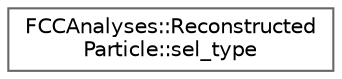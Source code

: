 digraph "Graphical Class Hierarchy"
{
 // LATEX_PDF_SIZE
  bgcolor="transparent";
  edge [fontname=Helvetica,fontsize=10,labelfontname=Helvetica,labelfontsize=10];
  node [fontname=Helvetica,fontsize=10,shape=box,height=0.2,width=0.4];
  rankdir="LR";
  Node0 [id="Node000000",label="FCCAnalyses::Reconstructed\lParticle::sel_type",height=0.2,width=0.4,color="grey40", fillcolor="white", style="filled",URL="$structFCCAnalyses_1_1ReconstructedParticle_1_1sel__type.html",tooltip="select ReconstructedParticles by type Note: type might not correspond to PDG ID"];
}
